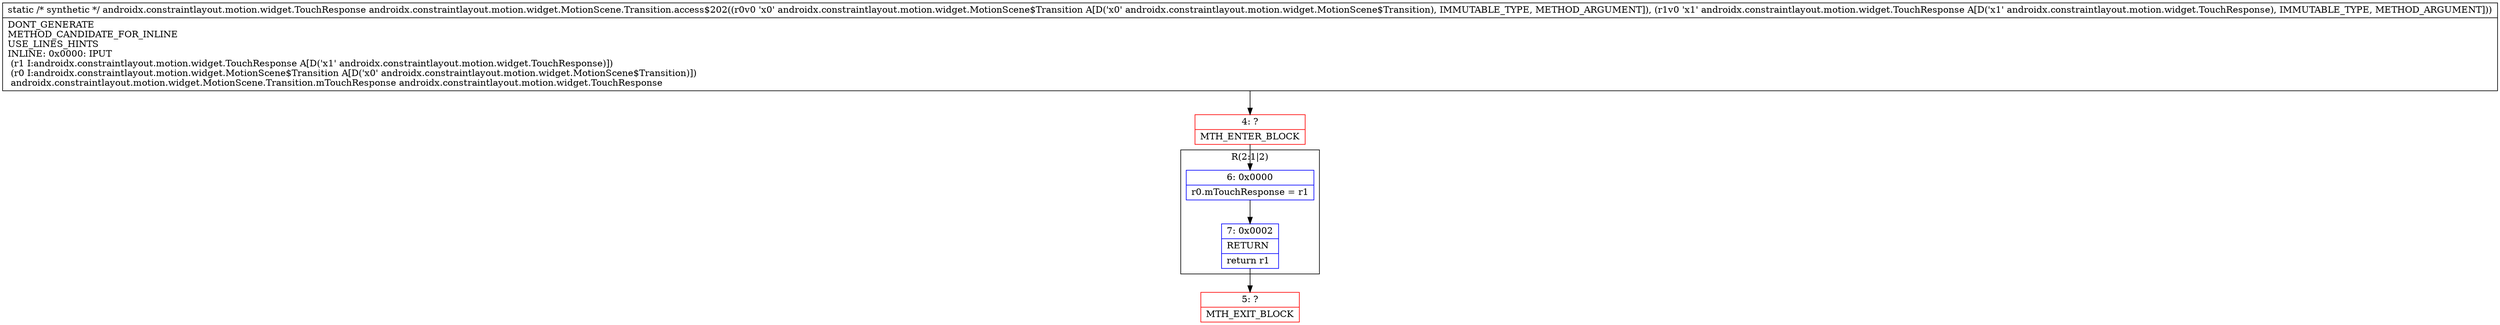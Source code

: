 digraph "CFG forandroidx.constraintlayout.motion.widget.MotionScene.Transition.access$202(Landroidx\/constraintlayout\/motion\/widget\/MotionScene$Transition;Landroidx\/constraintlayout\/motion\/widget\/TouchResponse;)Landroidx\/constraintlayout\/motion\/widget\/TouchResponse;" {
subgraph cluster_Region_1431700346 {
label = "R(2:1|2)";
node [shape=record,color=blue];
Node_6 [shape=record,label="{6\:\ 0x0000|r0.mTouchResponse = r1\l}"];
Node_7 [shape=record,label="{7\:\ 0x0002|RETURN\l|return r1\l}"];
}
Node_4 [shape=record,color=red,label="{4\:\ ?|MTH_ENTER_BLOCK\l}"];
Node_5 [shape=record,color=red,label="{5\:\ ?|MTH_EXIT_BLOCK\l}"];
MethodNode[shape=record,label="{static \/* synthetic *\/ androidx.constraintlayout.motion.widget.TouchResponse androidx.constraintlayout.motion.widget.MotionScene.Transition.access$202((r0v0 'x0' androidx.constraintlayout.motion.widget.MotionScene$Transition A[D('x0' androidx.constraintlayout.motion.widget.MotionScene$Transition), IMMUTABLE_TYPE, METHOD_ARGUMENT]), (r1v0 'x1' androidx.constraintlayout.motion.widget.TouchResponse A[D('x1' androidx.constraintlayout.motion.widget.TouchResponse), IMMUTABLE_TYPE, METHOD_ARGUMENT]))  | DONT_GENERATE\lMETHOD_CANDIDATE_FOR_INLINE\lUSE_LINES_HINTS\lINLINE: 0x0000: IPUT  \l  (r1 I:androidx.constraintlayout.motion.widget.TouchResponse A[D('x1' androidx.constraintlayout.motion.widget.TouchResponse)])\l  (r0 I:androidx.constraintlayout.motion.widget.MotionScene$Transition A[D('x0' androidx.constraintlayout.motion.widget.MotionScene$Transition)])\l androidx.constraintlayout.motion.widget.MotionScene.Transition.mTouchResponse androidx.constraintlayout.motion.widget.TouchResponse\l}"];
MethodNode -> Node_4;Node_6 -> Node_7;
Node_7 -> Node_5;
Node_4 -> Node_6;
}

